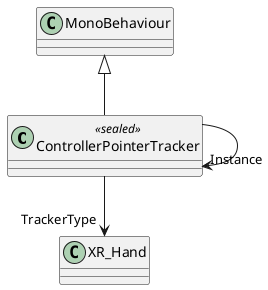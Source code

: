 @startuml
class ControllerPointerTracker <<sealed>> {
}
MonoBehaviour <|-- ControllerPointerTracker
ControllerPointerTracker --> "Instance" ControllerPointerTracker
ControllerPointerTracker --> "TrackerType" XR_Hand
@enduml

